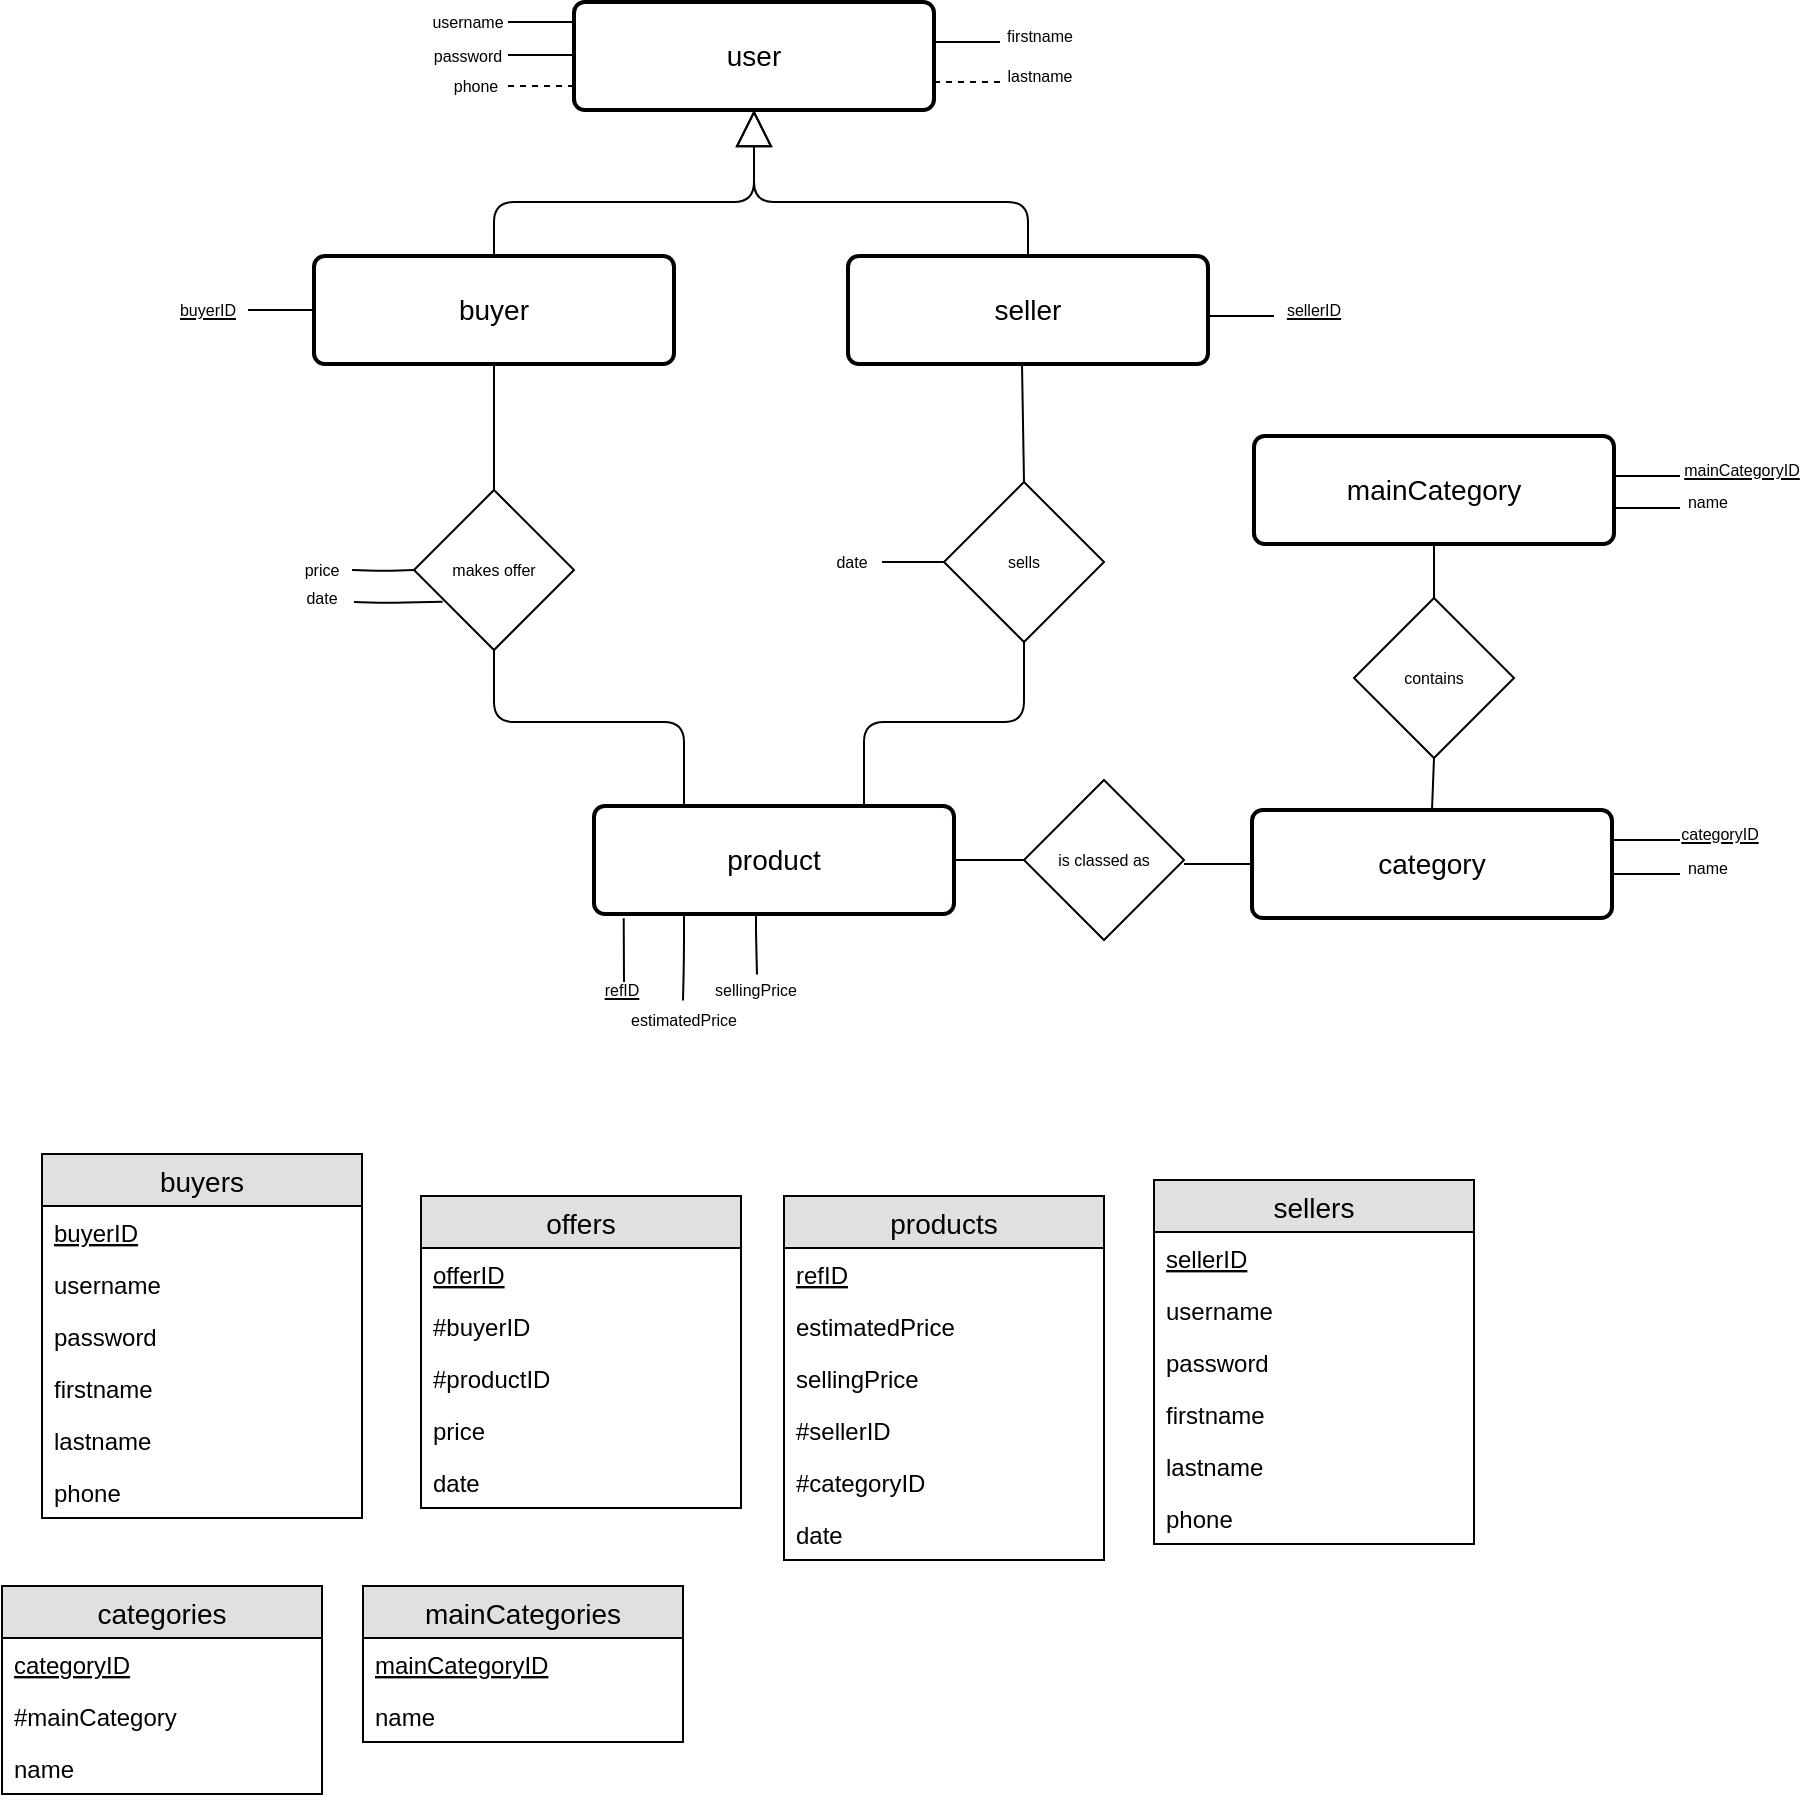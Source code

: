 <mxfile version="10.5.3" type="github"><diagram id="YgW9Uo002BW49C1mTIR7" name="Page-1"><mxGraphModel dx="1640" dy="899" grid="1" gridSize="10" guides="1" tooltips="1" connect="1" arrows="1" fold="1" page="1" pageScale="1" pageWidth="827" pageHeight="1169" math="0" shadow="0"><root><mxCell id="0"/><mxCell id="1" parent="0"/><mxCell id="NpfnSJoO29Y21Jwz0m4b-1" value="buyers" style="swimlane;fontStyle=0;childLayout=stackLayout;horizontal=1;startSize=26;fillColor=#e0e0e0;horizontalStack=0;resizeParent=1;resizeParentMax=0;resizeLast=0;collapsible=1;marginBottom=0;swimlaneFillColor=#ffffff;align=center;fontSize=14;" parent="1" vertex="1"><mxGeometry x="57" y="666" width="160" height="182" as="geometry"/></mxCell><mxCell id="NpfnSJoO29Y21Jwz0m4b-2" value="buyerID" style="text;strokeColor=none;fillColor=none;spacingLeft=4;spacingRight=4;overflow=hidden;rotatable=0;points=[[0,0.5],[1,0.5]];portConstraint=eastwest;fontSize=12;fontStyle=4" parent="NpfnSJoO29Y21Jwz0m4b-1" vertex="1"><mxGeometry y="26" width="160" height="26" as="geometry"/></mxCell><mxCell id="NpfnSJoO29Y21Jwz0m4b-3" value="username" style="text;strokeColor=none;fillColor=none;spacingLeft=4;spacingRight=4;overflow=hidden;rotatable=0;points=[[0,0.5],[1,0.5]];portConstraint=eastwest;fontSize=12;" parent="NpfnSJoO29Y21Jwz0m4b-1" vertex="1"><mxGeometry y="52" width="160" height="26" as="geometry"/></mxCell><mxCell id="NpfnSJoO29Y21Jwz0m4b-4" value="password" style="text;strokeColor=none;fillColor=none;spacingLeft=4;spacingRight=4;overflow=hidden;rotatable=0;points=[[0,0.5],[1,0.5]];portConstraint=eastwest;fontSize=12;" parent="NpfnSJoO29Y21Jwz0m4b-1" vertex="1"><mxGeometry y="78" width="160" height="26" as="geometry"/></mxCell><mxCell id="ROxcMtPPsgrJb8zzwZX4-2" value="firstname" style="text;strokeColor=none;fillColor=none;spacingLeft=4;spacingRight=4;overflow=hidden;rotatable=0;points=[[0,0.5],[1,0.5]];portConstraint=eastwest;fontSize=12;" parent="NpfnSJoO29Y21Jwz0m4b-1" vertex="1"><mxGeometry y="104" width="160" height="26" as="geometry"/></mxCell><mxCell id="ROxcMtPPsgrJb8zzwZX4-3" value="lastname" style="text;strokeColor=none;fillColor=none;spacingLeft=4;spacingRight=4;overflow=hidden;rotatable=0;points=[[0,0.5],[1,0.5]];portConstraint=eastwest;fontSize=12;" parent="NpfnSJoO29Y21Jwz0m4b-1" vertex="1"><mxGeometry y="130" width="160" height="26" as="geometry"/></mxCell><mxCell id="ROxcMtPPsgrJb8zzwZX4-4" value="phone" style="text;strokeColor=none;fillColor=none;spacingLeft=4;spacingRight=4;overflow=hidden;rotatable=0;points=[[0,0.5],[1,0.5]];portConstraint=eastwest;fontSize=12;" parent="NpfnSJoO29Y21Jwz0m4b-1" vertex="1"><mxGeometry y="156" width="160" height="26" as="geometry"/></mxCell><mxCell id="ROxcMtPPsgrJb8zzwZX4-5" value="sellers" style="swimlane;fontStyle=0;childLayout=stackLayout;horizontal=1;startSize=26;fillColor=#e0e0e0;horizontalStack=0;resizeParent=1;resizeParentMax=0;resizeLast=0;collapsible=1;marginBottom=0;swimlaneFillColor=#ffffff;align=center;fontSize=14;" parent="1" vertex="1"><mxGeometry x="613" y="679" width="160" height="182" as="geometry"/></mxCell><mxCell id="ROxcMtPPsgrJb8zzwZX4-6" value="sellerID" style="text;strokeColor=none;fillColor=none;spacingLeft=4;spacingRight=4;overflow=hidden;rotatable=0;points=[[0,0.5],[1,0.5]];portConstraint=eastwest;fontSize=12;fontStyle=4" parent="ROxcMtPPsgrJb8zzwZX4-5" vertex="1"><mxGeometry y="26" width="160" height="26" as="geometry"/></mxCell><mxCell id="ROxcMtPPsgrJb8zzwZX4-7" value="username" style="text;strokeColor=none;fillColor=none;spacingLeft=4;spacingRight=4;overflow=hidden;rotatable=0;points=[[0,0.5],[1,0.5]];portConstraint=eastwest;fontSize=12;" parent="ROxcMtPPsgrJb8zzwZX4-5" vertex="1"><mxGeometry y="52" width="160" height="26" as="geometry"/></mxCell><mxCell id="ROxcMtPPsgrJb8zzwZX4-8" value="password" style="text;strokeColor=none;fillColor=none;spacingLeft=4;spacingRight=4;overflow=hidden;rotatable=0;points=[[0,0.5],[1,0.5]];portConstraint=eastwest;fontSize=12;" parent="ROxcMtPPsgrJb8zzwZX4-5" vertex="1"><mxGeometry y="78" width="160" height="26" as="geometry"/></mxCell><mxCell id="ROxcMtPPsgrJb8zzwZX4-9" value="firstname" style="text;strokeColor=none;fillColor=none;spacingLeft=4;spacingRight=4;overflow=hidden;rotatable=0;points=[[0,0.5],[1,0.5]];portConstraint=eastwest;fontSize=12;" parent="ROxcMtPPsgrJb8zzwZX4-5" vertex="1"><mxGeometry y="104" width="160" height="26" as="geometry"/></mxCell><mxCell id="ROxcMtPPsgrJb8zzwZX4-10" value="lastname" style="text;strokeColor=none;fillColor=none;spacingLeft=4;spacingRight=4;overflow=hidden;rotatable=0;points=[[0,0.5],[1,0.5]];portConstraint=eastwest;fontSize=12;" parent="ROxcMtPPsgrJb8zzwZX4-5" vertex="1"><mxGeometry y="130" width="160" height="26" as="geometry"/></mxCell><mxCell id="ROxcMtPPsgrJb8zzwZX4-11" value="phone" style="text;strokeColor=none;fillColor=none;spacingLeft=4;spacingRight=4;overflow=hidden;rotatable=0;points=[[0,0.5],[1,0.5]];portConstraint=eastwest;fontSize=12;" parent="ROxcMtPPsgrJb8zzwZX4-5" vertex="1"><mxGeometry y="156" width="160" height="26" as="geometry"/></mxCell><mxCell id="ROxcMtPPsgrJb8zzwZX4-12" value="products" style="swimlane;fontStyle=0;childLayout=stackLayout;horizontal=1;startSize=26;fillColor=#e0e0e0;horizontalStack=0;resizeParent=1;resizeParentMax=0;resizeLast=0;collapsible=1;marginBottom=0;swimlaneFillColor=#ffffff;align=center;fontSize=14;" parent="1" vertex="1"><mxGeometry x="428" y="687" width="160" height="182" as="geometry"/></mxCell><mxCell id="ROxcMtPPsgrJb8zzwZX4-13" value="refID" style="text;strokeColor=none;fillColor=none;spacingLeft=4;spacingRight=4;overflow=hidden;rotatable=0;points=[[0,0.5],[1,0.5]];portConstraint=eastwest;fontSize=12;fontStyle=4" parent="ROxcMtPPsgrJb8zzwZX4-12" vertex="1"><mxGeometry y="26" width="160" height="26" as="geometry"/></mxCell><mxCell id="ROxcMtPPsgrJb8zzwZX4-14" value="estimatedPrice" style="text;strokeColor=none;fillColor=none;spacingLeft=4;spacingRight=4;overflow=hidden;rotatable=0;points=[[0,0.5],[1,0.5]];portConstraint=eastwest;fontSize=12;" parent="ROxcMtPPsgrJb8zzwZX4-12" vertex="1"><mxGeometry y="52" width="160" height="26" as="geometry"/></mxCell><mxCell id="ROxcMtPPsgrJb8zzwZX4-15" value="sellingPrice" style="text;strokeColor=none;fillColor=none;spacingLeft=4;spacingRight=4;overflow=hidden;rotatable=0;points=[[0,0.5],[1,0.5]];portConstraint=eastwest;fontSize=12;" parent="ROxcMtPPsgrJb8zzwZX4-12" vertex="1"><mxGeometry y="78" width="160" height="26" as="geometry"/></mxCell><mxCell id="ROxcMtPPsgrJb8zzwZX4-16" value="#sellerID" style="text;strokeColor=none;fillColor=none;spacingLeft=4;spacingRight=4;overflow=hidden;rotatable=0;points=[[0,0.5],[1,0.5]];portConstraint=eastwest;fontSize=12;" parent="ROxcMtPPsgrJb8zzwZX4-12" vertex="1"><mxGeometry y="104" width="160" height="26" as="geometry"/></mxCell><mxCell id="ROxcMtPPsgrJb8zzwZX4-17" value="#categoryID" style="text;strokeColor=none;fillColor=none;spacingLeft=4;spacingRight=4;overflow=hidden;rotatable=0;points=[[0,0.5],[1,0.5]];portConstraint=eastwest;fontSize=12;" parent="ROxcMtPPsgrJb8zzwZX4-12" vertex="1"><mxGeometry y="130" width="160" height="26" as="geometry"/></mxCell><mxCell id="ROxcMtPPsgrJb8zzwZX4-18" value="date" style="text;strokeColor=none;fillColor=none;spacingLeft=4;spacingRight=4;overflow=hidden;rotatable=0;points=[[0,0.5],[1,0.5]];portConstraint=eastwest;fontSize=12;" parent="ROxcMtPPsgrJb8zzwZX4-12" vertex="1"><mxGeometry y="156" width="160" height="26" as="geometry"/></mxCell><mxCell id="ROxcMtPPsgrJb8zzwZX4-26" value="offers" style="swimlane;fontStyle=0;childLayout=stackLayout;horizontal=1;startSize=26;fillColor=#e0e0e0;horizontalStack=0;resizeParent=1;resizeParentMax=0;resizeLast=0;collapsible=1;marginBottom=0;swimlaneFillColor=#ffffff;align=center;fontSize=14;" parent="1" vertex="1"><mxGeometry x="246.5" y="687" width="160" height="156" as="geometry"/></mxCell><mxCell id="ROxcMtPPsgrJb8zzwZX4-27" value="offerID" style="text;strokeColor=none;fillColor=none;spacingLeft=4;spacingRight=4;overflow=hidden;rotatable=0;points=[[0,0.5],[1,0.5]];portConstraint=eastwest;fontSize=12;fontStyle=4" parent="ROxcMtPPsgrJb8zzwZX4-26" vertex="1"><mxGeometry y="26" width="160" height="26" as="geometry"/></mxCell><mxCell id="ROxcMtPPsgrJb8zzwZX4-28" value="#buyerID" style="text;strokeColor=none;fillColor=none;spacingLeft=4;spacingRight=4;overflow=hidden;rotatable=0;points=[[0,0.5],[1,0.5]];portConstraint=eastwest;fontSize=12;" parent="ROxcMtPPsgrJb8zzwZX4-26" vertex="1"><mxGeometry y="52" width="160" height="26" as="geometry"/></mxCell><mxCell id="ROxcMtPPsgrJb8zzwZX4-29" value="#productID" style="text;strokeColor=none;fillColor=none;spacingLeft=4;spacingRight=4;overflow=hidden;rotatable=0;points=[[0,0.5],[1,0.5]];portConstraint=eastwest;fontSize=12;" parent="ROxcMtPPsgrJb8zzwZX4-26" vertex="1"><mxGeometry y="78" width="160" height="26" as="geometry"/></mxCell><mxCell id="ROxcMtPPsgrJb8zzwZX4-30" value="price" style="text;strokeColor=none;fillColor=none;spacingLeft=4;spacingRight=4;overflow=hidden;rotatable=0;points=[[0,0.5],[1,0.5]];portConstraint=eastwest;fontSize=12;" parent="ROxcMtPPsgrJb8zzwZX4-26" vertex="1"><mxGeometry y="104" width="160" height="26" as="geometry"/></mxCell><mxCell id="ROxcMtPPsgrJb8zzwZX4-31" value="date" style="text;strokeColor=none;fillColor=none;spacingLeft=4;spacingRight=4;overflow=hidden;rotatable=0;points=[[0,0.5],[1,0.5]];portConstraint=eastwest;fontSize=12;" parent="ROxcMtPPsgrJb8zzwZX4-26" vertex="1"><mxGeometry y="130" width="160" height="26" as="geometry"/></mxCell><mxCell id="ROxcMtPPsgrJb8zzwZX4-33" value="mainCategories" style="swimlane;fontStyle=0;childLayout=stackLayout;horizontal=1;startSize=26;fillColor=#e0e0e0;horizontalStack=0;resizeParent=1;resizeParentMax=0;resizeLast=0;collapsible=1;marginBottom=0;swimlaneFillColor=#ffffff;align=center;fontSize=14;" parent="1" vertex="1"><mxGeometry x="217.5" y="882" width="160" height="78" as="geometry"/></mxCell><mxCell id="ROxcMtPPsgrJb8zzwZX4-34" value="mainCategoryID" style="text;strokeColor=none;fillColor=none;spacingLeft=4;spacingRight=4;overflow=hidden;rotatable=0;points=[[0,0.5],[1,0.5]];portConstraint=eastwest;fontSize=12;fontStyle=4" parent="ROxcMtPPsgrJb8zzwZX4-33" vertex="1"><mxGeometry y="26" width="160" height="26" as="geometry"/></mxCell><mxCell id="ROxcMtPPsgrJb8zzwZX4-35" value="name" style="text;strokeColor=none;fillColor=none;spacingLeft=4;spacingRight=4;overflow=hidden;rotatable=0;points=[[0,0.5],[1,0.5]];portConstraint=eastwest;fontSize=12;" parent="ROxcMtPPsgrJb8zzwZX4-33" vertex="1"><mxGeometry y="52" width="160" height="26" as="geometry"/></mxCell><mxCell id="ROxcMtPPsgrJb8zzwZX4-39" value="categories" style="swimlane;fontStyle=0;childLayout=stackLayout;horizontal=1;startSize=26;fillColor=#e0e0e0;horizontalStack=0;resizeParent=1;resizeParentMax=0;resizeLast=0;collapsible=1;marginBottom=0;swimlaneFillColor=#ffffff;align=center;fontSize=14;" parent="1" vertex="1"><mxGeometry x="37" y="882" width="160" height="104" as="geometry"/></mxCell><mxCell id="ROxcMtPPsgrJb8zzwZX4-40" value="categoryID" style="text;strokeColor=none;fillColor=none;spacingLeft=4;spacingRight=4;overflow=hidden;rotatable=0;points=[[0,0.5],[1,0.5]];portConstraint=eastwest;fontSize=12;fontStyle=4" parent="ROxcMtPPsgrJb8zzwZX4-39" vertex="1"><mxGeometry y="26" width="160" height="26" as="geometry"/></mxCell><mxCell id="ROxcMtPPsgrJb8zzwZX4-41" value="#mainCategory&#10;" style="text;strokeColor=none;fillColor=none;spacingLeft=4;spacingRight=4;overflow=hidden;rotatable=0;points=[[0,0.5],[1,0.5]];portConstraint=eastwest;fontSize=12;" parent="ROxcMtPPsgrJb8zzwZX4-39" vertex="1"><mxGeometry y="52" width="160" height="26" as="geometry"/></mxCell><mxCell id="ROxcMtPPsgrJb8zzwZX4-42" value="name&#10;" style="text;strokeColor=none;fillColor=none;spacingLeft=4;spacingRight=4;overflow=hidden;rotatable=0;points=[[0,0.5],[1,0.5]];portConstraint=eastwest;fontSize=12;" parent="ROxcMtPPsgrJb8zzwZX4-39" vertex="1"><mxGeometry y="78" width="160" height="26" as="geometry"/></mxCell><mxCell id="ROxcMtPPsgrJb8zzwZX4-43" value="buyer" style="strokeWidth=2;rounded=1;arcSize=10;whiteSpace=wrap;html=1;align=center;fontSize=14;" parent="1" vertex="1"><mxGeometry x="193" y="217" width="180" height="54" as="geometry"/></mxCell><mxCell id="ROxcMtPPsgrJb8zzwZX4-44" value="seller" style="strokeWidth=2;rounded=1;arcSize=10;whiteSpace=wrap;html=1;align=center;fontSize=14;" parent="1" vertex="1"><mxGeometry x="460" y="217" width="180" height="54" as="geometry"/></mxCell><mxCell id="ROxcMtPPsgrJb8zzwZX4-46" value="product&lt;br&gt;" style="strokeWidth=2;rounded=1;arcSize=10;whiteSpace=wrap;html=1;align=center;fontSize=14;" parent="1" vertex="1"><mxGeometry x="333" y="492" width="180" height="54" as="geometry"/></mxCell><mxCell id="ROxcMtPPsgrJb8zzwZX4-48" value="category&lt;br&gt;" style="strokeWidth=2;rounded=1;arcSize=10;whiteSpace=wrap;html=1;align=center;fontSize=14;" parent="1" vertex="1"><mxGeometry x="662" y="494" width="180" height="54" as="geometry"/></mxCell><mxCell id="ROxcMtPPsgrJb8zzwZX4-49" value="mainCategory&lt;br&gt;" style="strokeWidth=2;rounded=1;arcSize=10;whiteSpace=wrap;html=1;align=center;fontSize=14;" parent="1" vertex="1"><mxGeometry x="663" y="307" width="180" height="54" as="geometry"/></mxCell><mxCell id="ROxcMtPPsgrJb8zzwZX4-50" value="user" style="strokeWidth=2;rounded=1;arcSize=10;whiteSpace=wrap;html=1;align=center;fontSize=14;" parent="1" vertex="1"><mxGeometry x="323" y="90" width="180" height="54" as="geometry"/></mxCell><mxCell id="ROxcMtPPsgrJb8zzwZX4-51" value="Extends" style="endArrow=block;endSize=16;endFill=0;fontSize=8;fontColor=none;noLabel=1;entryX=0.5;entryY=1;entryDx=0;entryDy=0;exitX=0.5;exitY=0;exitDx=0;exitDy=0;" parent="1" source="ROxcMtPPsgrJb8zzwZX4-43" target="ROxcMtPPsgrJb8zzwZX4-50" edge="1"><mxGeometry width="160" relative="1" as="geometry"><mxPoint x="293" y="200" as="sourcePoint"/><mxPoint x="453" y="200" as="targetPoint"/><Array as="points"><mxPoint x="283" y="190"/><mxPoint x="413" y="190"/></Array></mxGeometry></mxCell><mxCell id="ROxcMtPPsgrJb8zzwZX4-52" value="Extends" style="endArrow=block;endSize=16;endFill=0;fontSize=8;fontColor=none;noLabel=1;entryX=0.5;entryY=1;entryDx=0;entryDy=0;exitX=0.5;exitY=0;exitDx=0;exitDy=0;" parent="1" source="ROxcMtPPsgrJb8zzwZX4-44" target="ROxcMtPPsgrJb8zzwZX4-50" edge="1"><mxGeometry width="160" relative="1" as="geometry"><mxPoint x="293" y="227" as="sourcePoint"/><mxPoint x="423" y="154" as="targetPoint"/><Array as="points"><mxPoint x="550" y="190"/><mxPoint x="413" y="190"/></Array></mxGeometry></mxCell><mxCell id="ROxcMtPPsgrJb8zzwZX4-53" value="" style="endArrow=none;html=1;edgeStyle=orthogonalEdgeStyle;fontSize=8;fontColor=none;" parent="1" edge="1"><mxGeometry relative="1" as="geometry"><mxPoint x="290" y="100" as="sourcePoint"/><mxPoint x="323" y="100" as="targetPoint"/></mxGeometry></mxCell><mxCell id="ROxcMtPPsgrJb8zzwZX4-56" value="" style="endArrow=none;html=1;edgeStyle=orthogonalEdgeStyle;fontSize=8;fontColor=none;" parent="1" edge="1"><mxGeometry relative="1" as="geometry"><mxPoint x="290" y="116.5" as="sourcePoint"/><mxPoint x="323" y="116.5" as="targetPoint"/></mxGeometry></mxCell><mxCell id="ROxcMtPPsgrJb8zzwZX4-57" value="" style="endArrow=none;html=1;edgeStyle=orthogonalEdgeStyle;fontSize=8;fontColor=none;dashed=1;" parent="1" edge="1"><mxGeometry relative="1" as="geometry"><mxPoint x="290" y="132" as="sourcePoint"/><mxPoint x="323" y="132" as="targetPoint"/></mxGeometry></mxCell><mxCell id="ROxcMtPPsgrJb8zzwZX4-58" value="" style="endArrow=none;html=1;edgeStyle=orthogonalEdgeStyle;fontSize=8;fontColor=none;" parent="1" edge="1"><mxGeometry relative="1" as="geometry"><mxPoint x="503" y="110" as="sourcePoint"/><mxPoint x="536" y="110" as="targetPoint"/></mxGeometry></mxCell><mxCell id="ROxcMtPPsgrJb8zzwZX4-59" value="" style="endArrow=none;html=1;edgeStyle=orthogonalEdgeStyle;fontSize=8;fontColor=none;dashed=1;" parent="1" edge="1"><mxGeometry relative="1" as="geometry"><mxPoint x="503" y="130" as="sourcePoint"/><mxPoint x="536" y="130" as="targetPoint"/></mxGeometry></mxCell><mxCell id="ROxcMtPPsgrJb8zzwZX4-60" value="username" style="text;html=1;strokeColor=none;fillColor=none;align=center;verticalAlign=middle;whiteSpace=wrap;rounded=0;fontSize=8;fontColor=none;" parent="1" vertex="1"><mxGeometry x="250" y="90.214" width="40" height="20" as="geometry"/></mxCell><mxCell id="ROxcMtPPsgrJb8zzwZX4-63" value="password" style="text;html=1;strokeColor=none;fillColor=none;align=center;verticalAlign=middle;whiteSpace=wrap;rounded=0;fontSize=8;fontColor=none;" parent="1" vertex="1"><mxGeometry x="250" y="107.214" width="40" height="20" as="geometry"/></mxCell><mxCell id="ROxcMtPPsgrJb8zzwZX4-64" value="phone" style="text;html=1;strokeColor=none;fillColor=none;align=center;verticalAlign=middle;whiteSpace=wrap;rounded=0;fontSize=8;fontColor=none;" parent="1" vertex="1"><mxGeometry x="254" y="122.214" width="40" height="20" as="geometry"/></mxCell><mxCell id="ROxcMtPPsgrJb8zzwZX4-65" value="firstname" style="text;html=1;strokeColor=none;fillColor=none;align=center;verticalAlign=middle;whiteSpace=wrap;rounded=0;fontSize=8;fontColor=none;" parent="1" vertex="1"><mxGeometry x="536" y="97.214" width="40" height="20" as="geometry"/></mxCell><mxCell id="ROxcMtPPsgrJb8zzwZX4-66" value="lastname" style="text;html=1;strokeColor=none;fillColor=none;align=center;verticalAlign=middle;whiteSpace=wrap;rounded=0;fontSize=8;fontColor=none;" parent="1" vertex="1"><mxGeometry x="536" y="117.214" width="40" height="20" as="geometry"/></mxCell><mxCell id="ROxcMtPPsgrJb8zzwZX4-67" value="" style="endArrow=none;html=1;edgeStyle=orthogonalEdgeStyle;fontSize=8;fontColor=none;" parent="1" edge="1"><mxGeometry relative="1" as="geometry"><mxPoint x="160" y="244" as="sourcePoint"/><mxPoint x="193" y="244" as="targetPoint"/></mxGeometry></mxCell><mxCell id="ROxcMtPPsgrJb8zzwZX4-68" value="&lt;u&gt;buyerID&lt;/u&gt;" style="text;html=1;strokeColor=none;fillColor=none;align=center;verticalAlign=middle;whiteSpace=wrap;rounded=0;fontSize=8;fontColor=none;" parent="1" vertex="1"><mxGeometry x="120" y="234.214" width="40" height="20" as="geometry"/></mxCell><mxCell id="ROxcMtPPsgrJb8zzwZX4-70" value="" style="endArrow=none;html=1;edgeStyle=orthogonalEdgeStyle;fontSize=8;fontColor=none;" parent="1" edge="1"><mxGeometry relative="1" as="geometry"><mxPoint x="640" y="247" as="sourcePoint"/><mxPoint x="673" y="247" as="targetPoint"/></mxGeometry></mxCell><mxCell id="ROxcMtPPsgrJb8zzwZX4-71" value="sellerID" style="text;html=1;strokeColor=none;fillColor=none;align=center;verticalAlign=middle;whiteSpace=wrap;rounded=0;fontSize=8;fontColor=none;fontStyle=4" parent="1" vertex="1"><mxGeometry x="673" y="234.214" width="40" height="20" as="geometry"/></mxCell><mxCell id="ROxcMtPPsgrJb8zzwZX4-72" value="makes offer" style="rhombus;whiteSpace=wrap;html=1;fontSize=8;fontColor=none;" parent="1" vertex="1"><mxGeometry x="243" y="334" width="80" height="80" as="geometry"/></mxCell><mxCell id="ROxcMtPPsgrJb8zzwZX4-75" value="is classed as" style="rhombus;whiteSpace=wrap;html=1;fontSize=8;fontColor=none;" parent="1" vertex="1"><mxGeometry x="548" y="479" width="80" height="80" as="geometry"/></mxCell><mxCell id="ROxcMtPPsgrJb8zzwZX4-76" value="sells" style="rhombus;whiteSpace=wrap;html=1;fontSize=8;fontColor=none;" parent="1" vertex="1"><mxGeometry x="508" y="330" width="80" height="80" as="geometry"/></mxCell><mxCell id="ROxcMtPPsgrJb8zzwZX4-77" value="contains" style="rhombus;whiteSpace=wrap;html=1;fontSize=8;fontColor=none;" parent="1" vertex="1"><mxGeometry x="713" y="388" width="80" height="80" as="geometry"/></mxCell><mxCell id="ROxcMtPPsgrJb8zzwZX4-78" value="" style="endArrow=none;html=1;fontSize=8;fontColor=none;entryX=0.5;entryY=1;entryDx=0;entryDy=0;exitX=0.5;exitY=0;exitDx=0;exitDy=0;" parent="1" source="ROxcMtPPsgrJb8zzwZX4-72" target="ROxcMtPPsgrJb8zzwZX4-43" edge="1"><mxGeometry width="50" height="50" relative="1" as="geometry"><mxPoint x="241.5" y="330" as="sourcePoint"/><mxPoint x="291.5" y="280" as="targetPoint"/></mxGeometry></mxCell><mxCell id="ROxcMtPPsgrJb8zzwZX4-79" value="" style="endArrow=none;html=1;fontSize=8;fontColor=none;exitX=0.25;exitY=0;exitDx=0;exitDy=0;entryX=0.5;entryY=1;entryDx=0;entryDy=0;" parent="1" source="ROxcMtPPsgrJb8zzwZX4-46" edge="1" target="ROxcMtPPsgrJb8zzwZX4-72"><mxGeometry width="50" height="50" relative="1" as="geometry"><mxPoint x="283" y="473" as="sourcePoint"/><mxPoint x="283" y="430" as="targetPoint"/><Array as="points"><mxPoint x="378" y="450"/><mxPoint x="283" y="450"/></Array></mxGeometry></mxCell><mxCell id="ROxcMtPPsgrJb8zzwZX4-80" value="" style="endArrow=none;html=1;fontSize=8;fontColor=none;entryX=0.5;entryY=1;entryDx=0;entryDy=0;exitX=0.5;exitY=0;exitDx=0;exitDy=0;" parent="1" edge="1" source="ROxcMtPPsgrJb8zzwZX4-76"><mxGeometry width="50" height="50" relative="1" as="geometry"><mxPoint x="550" y="310" as="sourcePoint"/><mxPoint x="547" y="271" as="targetPoint"/></mxGeometry></mxCell><mxCell id="ROxcMtPPsgrJb8zzwZX4-82" value="" style="endArrow=none;html=1;fontSize=8;fontColor=none;exitX=0.75;exitY=0;exitDx=0;exitDy=0;entryX=0.5;entryY=1;entryDx=0;entryDy=0;" parent="1" source="ROxcMtPPsgrJb8zzwZX4-46" edge="1" target="ROxcMtPPsgrJb8zzwZX4-76"><mxGeometry width="50" height="50" relative="1" as="geometry"><mxPoint x="547" y="468" as="sourcePoint"/><mxPoint x="550" y="420" as="targetPoint"/><Array as="points"><mxPoint x="468" y="450"/><mxPoint x="548" y="450"/></Array></mxGeometry></mxCell><mxCell id="aD2Go6PoSINNlVchVnyg-1" value="" style="endArrow=none;html=1;fontSize=8;fontColor=none;entryX=0.5;entryY=1;entryDx=0;entryDy=0;exitX=0.5;exitY=0;exitDx=0;exitDy=0;" edge="1" parent="1" source="ROxcMtPPsgrJb8zzwZX4-77" target="ROxcMtPPsgrJb8zzwZX4-49"><mxGeometry width="50" height="50" relative="1" as="geometry"><mxPoint x="770" y="390" as="sourcePoint"/><mxPoint x="753" y="369" as="targetPoint"/></mxGeometry></mxCell><mxCell id="aD2Go6PoSINNlVchVnyg-2" value="" style="endArrow=none;html=1;fontSize=8;fontColor=none;entryX=0.5;entryY=1;entryDx=0;entryDy=0;exitX=0.5;exitY=0;exitDx=0;exitDy=0;" edge="1" parent="1" source="ROxcMtPPsgrJb8zzwZX4-48"><mxGeometry width="50" height="50" relative="1" as="geometry"><mxPoint x="790" y="480" as="sourcePoint"/><mxPoint x="753" y="468" as="targetPoint"/></mxGeometry></mxCell><mxCell id="aD2Go6PoSINNlVchVnyg-3" value="" style="endArrow=none;html=1;fontSize=8;fontColor=none;entryX=1;entryY=0.5;entryDx=0;entryDy=0;exitX=0;exitY=0.5;exitDx=0;exitDy=0;" edge="1" parent="1" source="ROxcMtPPsgrJb8zzwZX4-75" target="ROxcMtPPsgrJb8zzwZX4-46"><mxGeometry width="50" height="50" relative="1" as="geometry"><mxPoint x="536" y="580.5" as="sourcePoint"/><mxPoint x="535" y="521.5" as="targetPoint"/></mxGeometry></mxCell><mxCell id="aD2Go6PoSINNlVchVnyg-4" value="" style="endArrow=none;html=1;fontSize=8;fontColor=none;entryX=1;entryY=0.5;entryDx=0;entryDy=0;exitX=0;exitY=0.5;exitDx=0;exitDy=0;" edge="1" parent="1" source="ROxcMtPPsgrJb8zzwZX4-48"><mxGeometry width="50" height="50" relative="1" as="geometry"><mxPoint x="663" y="522" as="sourcePoint"/><mxPoint x="628" y="521" as="targetPoint"/></mxGeometry></mxCell><mxCell id="aD2Go6PoSINNlVchVnyg-5" value="" style="endArrow=none;html=1;edgeStyle=orthogonalEdgeStyle;fontSize=8;fontColor=none;" edge="1" parent="1"><mxGeometry relative="1" as="geometry"><mxPoint x="843" y="327" as="sourcePoint"/><mxPoint x="876" y="327" as="targetPoint"/></mxGeometry></mxCell><mxCell id="aD2Go6PoSINNlVchVnyg-6" value="mainCategoryID" style="text;html=1;strokeColor=none;fillColor=none;align=center;verticalAlign=middle;whiteSpace=wrap;rounded=0;fontSize=8;fontColor=none;fontStyle=4" vertex="1" parent="1"><mxGeometry x="887" y="314.214" width="40" height="20" as="geometry"/></mxCell><mxCell id="aD2Go6PoSINNlVchVnyg-7" value="" style="endArrow=none;html=1;edgeStyle=orthogonalEdgeStyle;fontSize=8;fontColor=none;" edge="1" parent="1"><mxGeometry relative="1" as="geometry"><mxPoint x="843" y="343" as="sourcePoint"/><mxPoint x="876" y="343" as="targetPoint"/></mxGeometry></mxCell><mxCell id="aD2Go6PoSINNlVchVnyg-8" value="name" style="text;html=1;strokeColor=none;fillColor=none;align=center;verticalAlign=middle;whiteSpace=wrap;rounded=0;fontSize=8;fontColor=none;fontStyle=0" vertex="1" parent="1"><mxGeometry x="870" y="330.214" width="40" height="20" as="geometry"/></mxCell><mxCell id="aD2Go6PoSINNlVchVnyg-9" value="" style="endArrow=none;html=1;edgeStyle=orthogonalEdgeStyle;fontSize=8;fontColor=none;" edge="1" parent="1"><mxGeometry relative="1" as="geometry"><mxPoint x="843" y="509" as="sourcePoint"/><mxPoint x="876" y="509" as="targetPoint"/></mxGeometry></mxCell><mxCell id="aD2Go6PoSINNlVchVnyg-10" value="categoryID" style="text;html=1;strokeColor=none;fillColor=none;align=center;verticalAlign=middle;whiteSpace=wrap;rounded=0;fontSize=8;fontColor=none;fontStyle=4" vertex="1" parent="1"><mxGeometry x="876" y="496.214" width="40" height="20" as="geometry"/></mxCell><mxCell id="aD2Go6PoSINNlVchVnyg-11" value="" style="endArrow=none;html=1;edgeStyle=orthogonalEdgeStyle;fontSize=8;fontColor=none;" edge="1" parent="1"><mxGeometry relative="1" as="geometry"><mxPoint x="843" y="526" as="sourcePoint"/><mxPoint x="876" y="526" as="targetPoint"/></mxGeometry></mxCell><mxCell id="aD2Go6PoSINNlVchVnyg-12" value="name" style="text;html=1;strokeColor=none;fillColor=none;align=center;verticalAlign=middle;whiteSpace=wrap;rounded=0;fontSize=8;fontColor=none;fontStyle=0" vertex="1" parent="1"><mxGeometry x="870" y="513.214" width="40" height="20" as="geometry"/></mxCell><mxCell id="aD2Go6PoSINNlVchVnyg-15" value="" style="endArrow=none;html=1;edgeStyle=orthogonalEdgeStyle;fontSize=8;fontColor=none;exitX=0.25;exitY=1;exitDx=0;exitDy=0;" edge="1" parent="1"><mxGeometry relative="1" as="geometry"><mxPoint x="347.857" y="548.143" as="sourcePoint"/><mxPoint x="348" y="580" as="targetPoint"/><Array as="points"><mxPoint x="348" y="560"/><mxPoint x="348" y="560"/></Array></mxGeometry></mxCell><mxCell id="aD2Go6PoSINNlVchVnyg-16" value="&lt;u&gt;refID&lt;/u&gt;" style="text;html=1;strokeColor=none;fillColor=none;align=center;verticalAlign=middle;whiteSpace=wrap;rounded=0;fontSize=8;fontColor=none;" vertex="1" parent="1"><mxGeometry x="326.5" y="574.214" width="40" height="20" as="geometry"/></mxCell><mxCell id="aD2Go6PoSINNlVchVnyg-18" value="" style="endArrow=none;html=1;edgeStyle=orthogonalEdgeStyle;fontSize=8;fontColor=none;exitX=0.25;exitY=1;exitDx=0;exitDy=0;" edge="1" parent="1" source="ROxcMtPPsgrJb8zzwZX4-46" target="aD2Go6PoSINNlVchVnyg-19"><mxGeometry relative="1" as="geometry"><mxPoint x="376.143" y="549.143" as="sourcePoint"/><mxPoint x="376.143" y="581.143" as="targetPoint"/><Array as="points"/></mxGeometry></mxCell><mxCell id="aD2Go6PoSINNlVchVnyg-19" value="&lt;span&gt;estimatedPrice&lt;/span&gt;" style="text;html=1;strokeColor=none;fillColor=none;align=center;verticalAlign=middle;whiteSpace=wrap;rounded=0;fontSize=8;fontColor=none;fontStyle=0" vertex="1" parent="1"><mxGeometry x="357.5" y="589.214" width="40" height="20" as="geometry"/></mxCell><mxCell id="aD2Go6PoSINNlVchVnyg-20" value="" style="endArrow=none;html=1;edgeStyle=orthogonalEdgeStyle;fontSize=8;fontColor=none;exitX=0.45;exitY=1.002;exitDx=0;exitDy=0;exitPerimeter=0;" edge="1" parent="1" source="ROxcMtPPsgrJb8zzwZX4-46"><mxGeometry relative="1" as="geometry"><mxPoint x="430" y="556" as="sourcePoint"/><mxPoint x="414.5" y="576.286" as="targetPoint"/><Array as="points"><mxPoint x="414" y="556"/></Array></mxGeometry></mxCell><mxCell id="aD2Go6PoSINNlVchVnyg-21" value="&lt;span&gt;sellingPrice&lt;/span&gt;" style="text;html=1;strokeColor=none;fillColor=none;align=center;verticalAlign=middle;whiteSpace=wrap;rounded=0;fontSize=8;fontColor=none;fontStyle=0" vertex="1" parent="1"><mxGeometry x="393.5" y="574.214" width="40" height="20" as="geometry"/></mxCell><mxCell id="aD2Go6PoSINNlVchVnyg-24" value="" style="endArrow=none;html=1;edgeStyle=orthogonalEdgeStyle;fontSize=8;fontColor=none;entryX=0;entryY=0.5;entryDx=0;entryDy=0;" edge="1" parent="1" target="ROxcMtPPsgrJb8zzwZX4-72"><mxGeometry relative="1" as="geometry"><mxPoint x="212" y="374" as="sourcePoint"/><mxPoint x="240" y="370" as="targetPoint"/></mxGeometry></mxCell><mxCell id="aD2Go6PoSINNlVchVnyg-25" value="&lt;span&gt;price&lt;/span&gt;" style="text;html=1;strokeColor=none;fillColor=none;align=center;verticalAlign=middle;whiteSpace=wrap;rounded=0;fontSize=8;fontColor=none;fontStyle=0" vertex="1" parent="1"><mxGeometry x="177" y="364.214" width="40" height="20" as="geometry"/></mxCell><mxCell id="aD2Go6PoSINNlVchVnyg-26" value="" style="endArrow=none;html=1;edgeStyle=orthogonalEdgeStyle;fontSize=8;fontColor=none;entryX=0;entryY=0.5;entryDx=0;entryDy=0;" edge="1" parent="1"><mxGeometry relative="1" as="geometry"><mxPoint x="477" y="370" as="sourcePoint"/><mxPoint x="508" y="370" as="targetPoint"/></mxGeometry></mxCell><mxCell id="aD2Go6PoSINNlVchVnyg-27" value="&lt;span&gt;date&lt;/span&gt;" style="text;html=1;strokeColor=none;fillColor=none;align=center;verticalAlign=middle;whiteSpace=wrap;rounded=0;fontSize=8;fontColor=none;fontStyle=0" vertex="1" parent="1"><mxGeometry x="442" y="360.214" width="40" height="20" as="geometry"/></mxCell><mxCell id="aD2Go6PoSINNlVchVnyg-28" value="" style="endArrow=none;html=1;edgeStyle=orthogonalEdgeStyle;fontSize=8;fontColor=none;entryX=0.179;entryY=0.699;entryDx=0;entryDy=0;entryPerimeter=0;" edge="1" parent="1" target="ROxcMtPPsgrJb8zzwZX4-72"><mxGeometry relative="1" as="geometry"><mxPoint x="213" y="390" as="sourcePoint"/><mxPoint x="244" y="390" as="targetPoint"/></mxGeometry></mxCell><mxCell id="aD2Go6PoSINNlVchVnyg-29" value="&lt;span&gt;date&lt;/span&gt;" style="text;html=1;strokeColor=none;fillColor=none;align=center;verticalAlign=middle;whiteSpace=wrap;rounded=0;fontSize=8;fontColor=none;fontStyle=0" vertex="1" parent="1"><mxGeometry x="177" y="378.214" width="40" height="20" as="geometry"/></mxCell></root></mxGraphModel></diagram></mxfile>